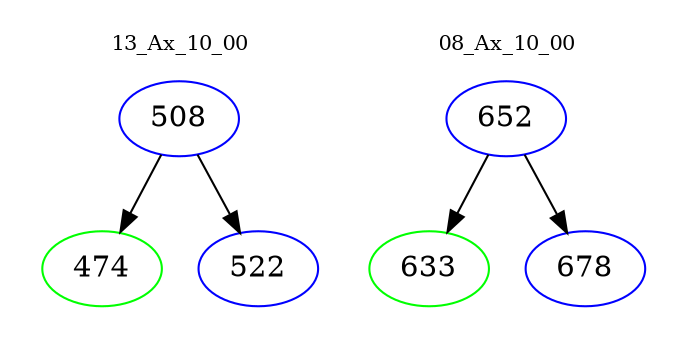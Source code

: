 digraph{
subgraph cluster_0 {
color = white
label = "13_Ax_10_00";
fontsize=10;
T0_508 [label="508", color="blue"]
T0_508 -> T0_474 [color="black"]
T0_474 [label="474", color="green"]
T0_508 -> T0_522 [color="black"]
T0_522 [label="522", color="blue"]
}
subgraph cluster_1 {
color = white
label = "08_Ax_10_00";
fontsize=10;
T1_652 [label="652", color="blue"]
T1_652 -> T1_633 [color="black"]
T1_633 [label="633", color="green"]
T1_652 -> T1_678 [color="black"]
T1_678 [label="678", color="blue"]
}
}
